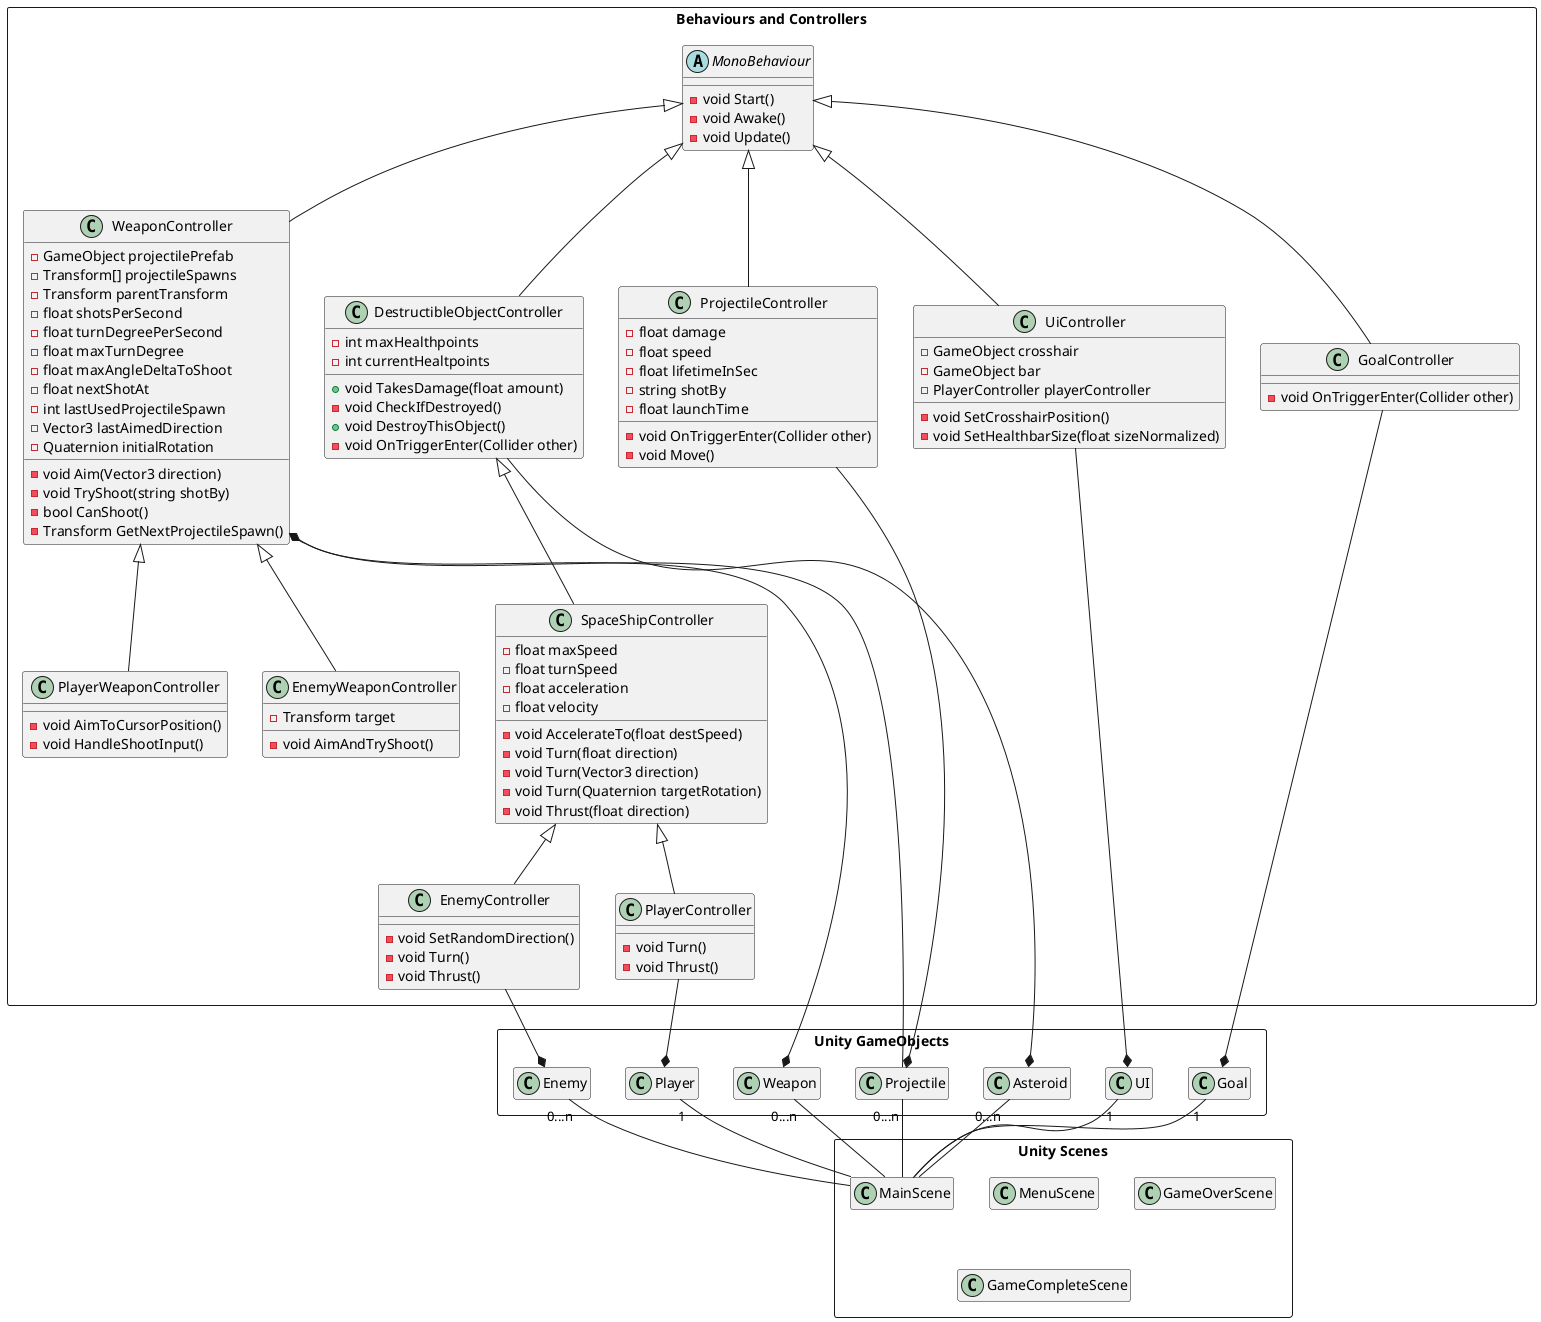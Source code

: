 @startuml

package "Unity Scenes" <<Rectangle>>{
    hide members
    Class MainScene
    Class MenuScene
    Class GameOverScene
    Class GameCompleteScene
    }

package "Unity GameObjects" <<Rectangle>> {
    hide members
    Class Weapon
    Class Player
    Class Enemy
    Class Projectile
    Class Asteroid
    Class Goal
    Class UI
}

package "Behaviours and Controllers" <<Rectangle>> {
    abstract Class MonoBehaviour{
    - void Start()
    - void Awake()
    - void Update()
    }
    Class DestructibleObjectController{
        - int maxHealthpoints
        - int currentHealtpoints
        + void TakesDamage(float amount)
        -  void CheckIfDestroyed()
        + void DestroyThisObject()
        - void OnTriggerEnter(Collider other)
    }
    Class SpaceShipController{
        - float maxSpeed
        - float turnSpeed
        - float acceleration
        - float velocity
        - void AccelerateTo(float destSpeed)
        - void Turn(float direction)
        - void Turn(Vector3 direction)
        - void Turn(Quaternion targetRotation)
        - void Thrust(float direction)
    }
    Class PlayerController{
        - void Turn()
        - void Thrust()
    }
    Class EnemyController{
        - void SetRandomDirection()
        - void Turn()
        - void Thrust()
    }
    Class WeaponController{
        - GameObject projectilePrefab
        - Transform[] projectileSpawns
        - Transform parentTransform
        - float shotsPerSecond
        - float turnDegreePerSecond
        - float maxTurnDegree
        - float maxAngleDeltaToShoot
        - float nextShotAt
        - int lastUsedProjectileSpawn
        - Vector3 lastAimedDirection
        - Quaternion initialRotation
        - void Aim(Vector3 direction)
        - void TryShoot(string shotBy)
        - bool CanShoot()
        - Transform GetNextProjectileSpawn()
    }
    Class EnemyWeaponController{
        - Transform target
        - void AimAndTryShoot()
    }
    Class PlayerWeaponController{
        - void AimToCursorPosition()
        - void HandleShootInput()
    }
    Class ProjectileController{
        - float damage
        - float speed
        - float lifetimeInSec
        - string shotBy
        - float launchTime
        - void OnTriggerEnter(Collider other)
        - void Move()
    }
    Class GoalController{
        - void OnTriggerEnter(Collider other)
    }
    Class UiController{
        -GameObject crosshair
        -GameObject bar
        -PlayerController playerController
        -void SetCrosshairPosition()
        -void SetHealthbarSize(float sizeNormalized)
    }
}

PlayerController -up-|> SpaceShipController
EnemyController -up-|> SpaceShipController
SpaceShipController -up-|> DestructibleObjectController
GoalController -up-|> MonoBehaviour
WeaponController -up-|> MonoBehaviour
EnemyWeaponController -up-|> WeaponController
PlayerWeaponController -up-|> WeaponController
ProjectileController -up-|> MonoBehaviour
UiController -up-|> MonoBehaviour
DestructibleObjectController -up-|> MonoBehaviour

Asteroid *-up- DestructibleObjectController
Player *-up- PlayerController
Enemy *-up- EnemyController
Weapon *-up- WeaponController
Projectile *-up- ProjectileController
WeaponController *-up- Projectile
Goal *-up- GoalController
UI *-up- UiController

MainScene -up- "1" Player
MainScene -up- "0...n" Enemy
MainScene -up- "0...n" Weapon
MainScene -up- "0...n" Projectile
MainScene -up- "0...n" Asteroid
MainScene -up- "1" Goal
MainScene -up- "1" UI

@enduml